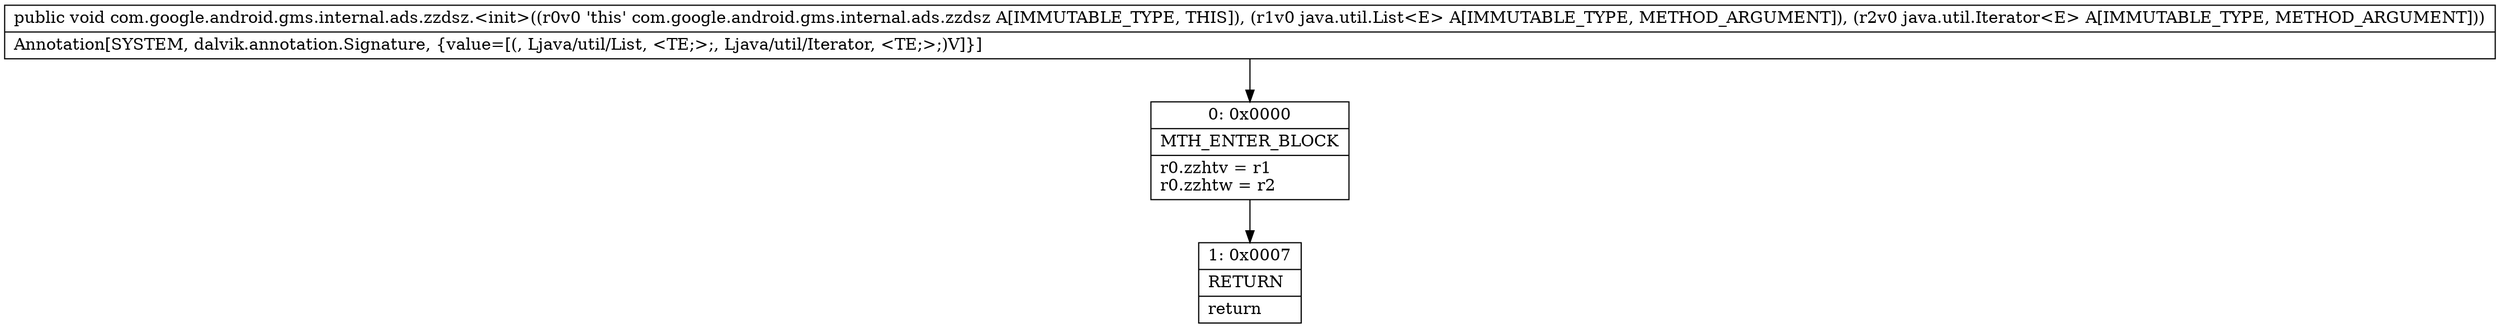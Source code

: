 digraph "CFG forcom.google.android.gms.internal.ads.zzdsz.\<init\>(Ljava\/util\/List;Ljava\/util\/Iterator;)V" {
Node_0 [shape=record,label="{0\:\ 0x0000|MTH_ENTER_BLOCK\l|r0.zzhtv = r1\lr0.zzhtw = r2\l}"];
Node_1 [shape=record,label="{1\:\ 0x0007|RETURN\l|return\l}"];
MethodNode[shape=record,label="{public void com.google.android.gms.internal.ads.zzdsz.\<init\>((r0v0 'this' com.google.android.gms.internal.ads.zzdsz A[IMMUTABLE_TYPE, THIS]), (r1v0 java.util.List\<E\> A[IMMUTABLE_TYPE, METHOD_ARGUMENT]), (r2v0 java.util.Iterator\<E\> A[IMMUTABLE_TYPE, METHOD_ARGUMENT]))  | Annotation[SYSTEM, dalvik.annotation.Signature, \{value=[(, Ljava\/util\/List, \<TE;\>;, Ljava\/util\/Iterator, \<TE;\>;)V]\}]\l}"];
MethodNode -> Node_0;
Node_0 -> Node_1;
}

